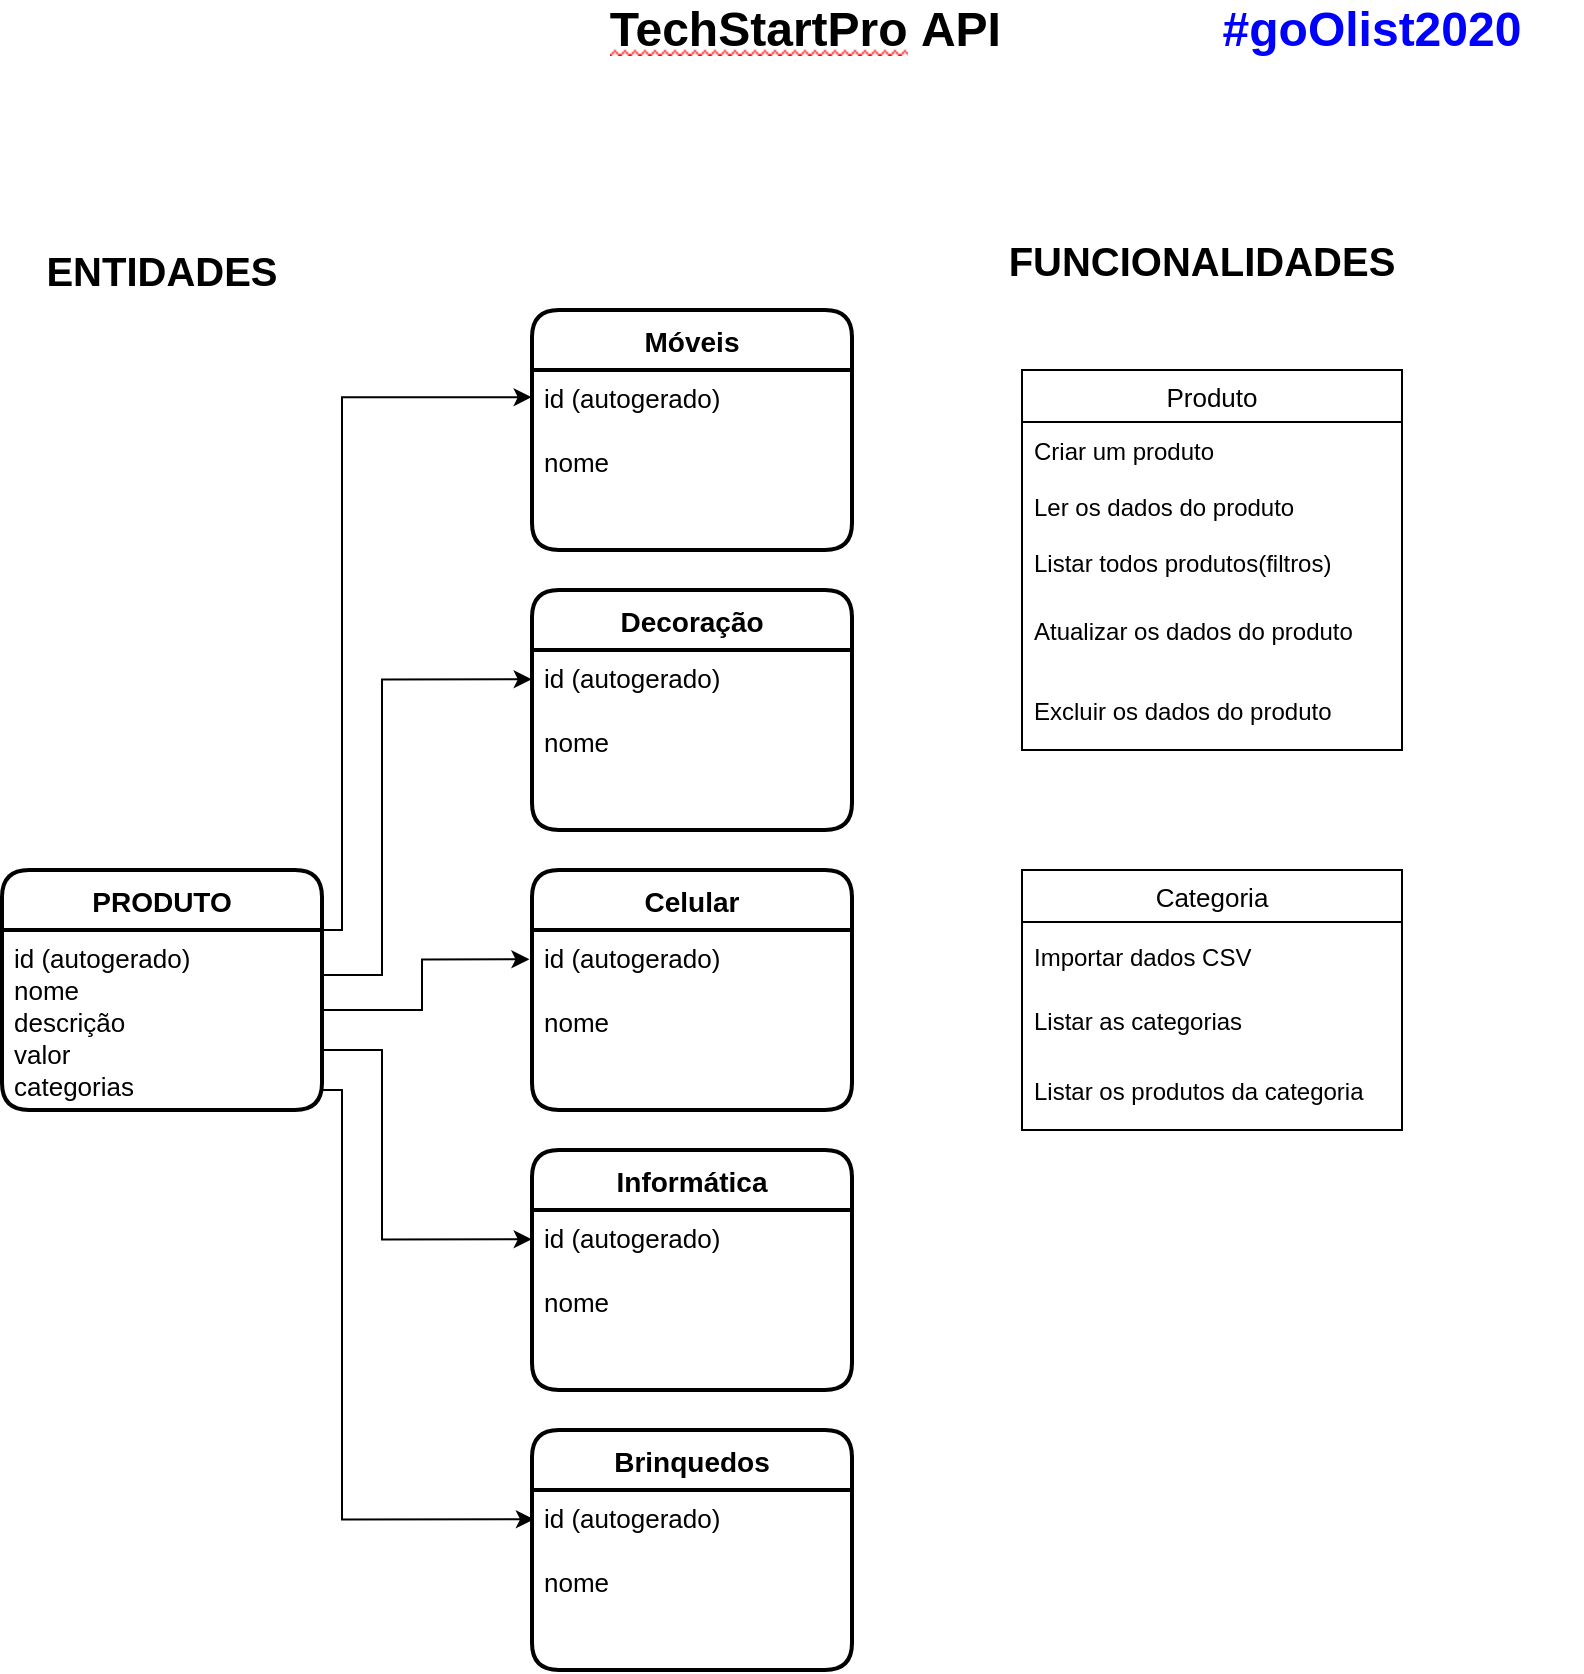 <mxfile version="13.9.1" type="device"><diagram id="wyQn94_PySfZGe4JeVGr" name="Page-1"><mxGraphModel dx="1210" dy="536" grid="1" gridSize="10" guides="1" tooltips="1" connect="1" arrows="1" fold="1" page="1" pageScale="1" pageWidth="827" pageHeight="1169" math="0" shadow="0"><root><mxCell id="0"/><mxCell id="1" parent="0"/><mxCell id="G0CfXnOm_ZnmBrQaBgO1-1" value="Móveis" style="swimlane;childLayout=stackLayout;horizontal=1;startSize=30;horizontalStack=0;rounded=1;fontSize=14;fontStyle=1;strokeWidth=2;resizeParent=0;resizeLast=1;shadow=0;dashed=0;align=center;" parent="1" vertex="1"><mxGeometry x="284" y="240" width="160" height="120" as="geometry"/></mxCell><mxCell id="G0CfXnOm_ZnmBrQaBgO1-2" value="id (autogerado)&#10;&#10;nome" style="align=left;strokeColor=none;fillColor=none;spacingLeft=4;fontSize=13;verticalAlign=top;resizable=0;rotatable=0;part=1;" parent="G0CfXnOm_ZnmBrQaBgO1-1" vertex="1"><mxGeometry y="30" width="160" height="90" as="geometry"/></mxCell><mxCell id="G0CfXnOm_ZnmBrQaBgO1-3" value="Decoração" style="swimlane;childLayout=stackLayout;horizontal=1;startSize=30;horizontalStack=0;rounded=1;fontSize=14;fontStyle=1;strokeWidth=2;resizeParent=0;resizeLast=1;shadow=0;dashed=0;align=center;" parent="1" vertex="1"><mxGeometry x="284" y="380" width="160" height="120" as="geometry"/></mxCell><mxCell id="G0CfXnOm_ZnmBrQaBgO1-4" value="id (autogerado)&#10;&#10;nome" style="align=left;strokeColor=none;fillColor=none;spacingLeft=4;fontSize=13;verticalAlign=top;resizable=0;rotatable=0;part=1;" parent="G0CfXnOm_ZnmBrQaBgO1-3" vertex="1"><mxGeometry y="30" width="160" height="90" as="geometry"/></mxCell><mxCell id="G0CfXnOm_ZnmBrQaBgO1-5" value="Celular" style="swimlane;childLayout=stackLayout;horizontal=1;startSize=30;horizontalStack=0;rounded=1;fontSize=14;fontStyle=1;strokeWidth=2;resizeParent=0;resizeLast=1;shadow=0;dashed=0;align=center;" parent="1" vertex="1"><mxGeometry x="284" y="520" width="160" height="120" as="geometry"/></mxCell><mxCell id="G0CfXnOm_ZnmBrQaBgO1-6" value="id (autogerado)&#10;&#10;nome" style="align=left;strokeColor=none;fillColor=none;spacingLeft=4;fontSize=13;verticalAlign=top;resizable=0;rotatable=0;part=1;" parent="G0CfXnOm_ZnmBrQaBgO1-5" vertex="1"><mxGeometry y="30" width="160" height="90" as="geometry"/></mxCell><mxCell id="G0CfXnOm_ZnmBrQaBgO1-7" value="Informática" style="swimlane;childLayout=stackLayout;horizontal=1;startSize=30;horizontalStack=0;rounded=1;fontSize=14;fontStyle=1;strokeWidth=2;resizeParent=0;resizeLast=1;shadow=0;dashed=0;align=center;" parent="1" vertex="1"><mxGeometry x="284" y="660" width="160" height="120" as="geometry"/></mxCell><mxCell id="G0CfXnOm_ZnmBrQaBgO1-8" value="id (autogerado)&#10;&#10;nome" style="align=left;strokeColor=none;fillColor=none;spacingLeft=4;fontSize=13;verticalAlign=top;resizable=0;rotatable=0;part=1;" parent="G0CfXnOm_ZnmBrQaBgO1-7" vertex="1"><mxGeometry y="30" width="160" height="90" as="geometry"/></mxCell><mxCell id="G0CfXnOm_ZnmBrQaBgO1-11" value="Brinquedos" style="swimlane;childLayout=stackLayout;horizontal=1;startSize=30;horizontalStack=0;rounded=1;fontSize=14;fontStyle=1;strokeWidth=2;resizeParent=0;resizeLast=1;shadow=0;dashed=0;align=center;" parent="1" vertex="1"><mxGeometry x="284" y="800" width="160" height="120" as="geometry"/></mxCell><mxCell id="G0CfXnOm_ZnmBrQaBgO1-12" value="id (autogerado)&#10;&#10;nome" style="align=left;strokeColor=none;fillColor=none;spacingLeft=4;fontSize=13;verticalAlign=top;resizable=0;rotatable=0;part=1;" parent="G0CfXnOm_ZnmBrQaBgO1-11" vertex="1"><mxGeometry y="30" width="160" height="90" as="geometry"/></mxCell><mxCell id="G0CfXnOm_ZnmBrQaBgO1-13" value="&lt;span class=&quot;TextRun  BCX0 SCXW227983522&quot; lang=&quot;PT-BR&quot; style=&quot;margin: 0px; padding: 0px; background-color: transparent; font-weight: bold; font-size: 24px; font-family: arial, arial_embeddedfont, arial_msfontservice, sans-serif; line-height: 26.979px;&quot;&gt;&lt;span class=&quot;SpellingError  BCX0 SCXW227983522&quot; style=&quot;margin: 0px; padding: 0px; background-repeat: repeat-x; background-position: left bottom; background-image: url(&amp;quot;data:image/gif;base64,R0lGODlhBQAEAJECAP////8AAAAAAAAAACH5BAEAAAIALAAAAAAFAAQAAAIIlGAXCCHrTCgAOw==&amp;quot;); border-bottom: 1px solid transparent; background-color: inherit; font-size: 24px;&quot;&gt;TechStartPro&lt;/span&gt;&lt;/span&gt;&lt;span class=&quot;TextRun  BCX0 SCXW227983522&quot; lang=&quot;PT-BR&quot; style=&quot;margin: 0px; padding: 0px; background-color: transparent; font-weight: bold; font-size: 24px; font-family: arial, arial_embeddedfont, arial_msfontservice, sans-serif; line-height: 26.979px;&quot;&gt;&lt;span class=&quot;NormalTextRun  BCX0 SCXW227983522&quot; style=&quot;margin: 0px; padding: 0px; background-color: inherit; font-size: 24px;&quot;&gt;&amp;nbsp;API&lt;/span&gt;&lt;/span&gt;&lt;span class=&quot;LineBreakBlob BlobObject DragDrop  BCX0 SCXW227983522&quot; style=&quot;margin: 0px; padding: 0px; background-color: rgb(255, 255, 255); font-size: 24px; line-height: 26.979px; font-family: wordvisicarriagereturn_msfontservice, arial, arial_embeddedfont, arial_msfontservice, sans-serif;&quot;&gt;&lt;span class=&quot;BCX0 SCXW227983522&quot; style=&quot;margin: 0px; padding: 0px; font-size: 24px;&quot;&gt;&amp;nbsp;&lt;/span&gt;&lt;br class=&quot;BCX0 SCXW227983522&quot; style=&quot;margin: 0px; padding: 0px; font-size: 24px;&quot;&gt;&lt;/span&gt;" style="text;html=1;strokeColor=none;fillColor=none;align=center;verticalAlign=middle;whiteSpace=wrap;rounded=0;fontSize=24;" parent="1" vertex="1"><mxGeometry x="319" y="90" width="210" height="20" as="geometry"/></mxCell><mxCell id="G0CfXnOm_ZnmBrQaBgO1-14" value="PRODUTO" style="swimlane;childLayout=stackLayout;horizontal=1;startSize=30;horizontalStack=0;rounded=1;fontSize=14;fontStyle=1;strokeWidth=2;resizeParent=0;resizeLast=1;shadow=0;dashed=0;align=center;" parent="1" vertex="1"><mxGeometry x="19" y="520" width="160" height="120" as="geometry"/></mxCell><mxCell id="G0CfXnOm_ZnmBrQaBgO1-15" value="id (autogerado)&#10;nome&#10;descrição&#10;valor&#10;categorias" style="align=left;strokeColor=none;fillColor=none;spacingLeft=4;fontSize=13;verticalAlign=top;resizable=0;rotatable=0;part=1;" parent="G0CfXnOm_ZnmBrQaBgO1-14" vertex="1"><mxGeometry y="30" width="160" height="90" as="geometry"/></mxCell><mxCell id="G0CfXnOm_ZnmBrQaBgO1-16" style="edgeStyle=orthogonalEdgeStyle;rounded=0;orthogonalLoop=1;jettySize=auto;html=1;fontSize=13;entryX=-0.008;entryY=0.163;entryDx=0;entryDy=0;entryPerimeter=0;exitX=1;exitY=0.5;exitDx=0;exitDy=0;" parent="1" source="G0CfXnOm_ZnmBrQaBgO1-15" target="G0CfXnOm_ZnmBrQaBgO1-6" edge="1"><mxGeometry relative="1" as="geometry"><mxPoint x="284" y="590" as="targetPoint"/><Array as="points"><mxPoint x="179" y="590"/><mxPoint x="229" y="590"/><mxPoint x="229" y="565"/></Array></mxGeometry></mxCell><mxCell id="G0CfXnOm_ZnmBrQaBgO1-17" style="edgeStyle=orthogonalEdgeStyle;rounded=0;orthogonalLoop=1;jettySize=auto;html=1;exitX=1;exitY=0;exitDx=0;exitDy=0;entryX=-0.001;entryY=0.151;entryDx=0;entryDy=0;entryPerimeter=0;fontSize=13;" parent="1" source="G0CfXnOm_ZnmBrQaBgO1-15" target="G0CfXnOm_ZnmBrQaBgO1-2" edge="1"><mxGeometry relative="1" as="geometry"><Array as="points"><mxPoint x="189" y="550"/><mxPoint x="189" y="284"/></Array></mxGeometry></mxCell><mxCell id="G0CfXnOm_ZnmBrQaBgO1-18" style="edgeStyle=orthogonalEdgeStyle;rounded=0;orthogonalLoop=1;jettySize=auto;html=1;exitX=1;exitY=0.25;exitDx=0;exitDy=0;entryX=-0.001;entryY=0.163;entryDx=0;entryDy=0;entryPerimeter=0;fontSize=13;" parent="1" source="G0CfXnOm_ZnmBrQaBgO1-15" target="G0CfXnOm_ZnmBrQaBgO1-4" edge="1"><mxGeometry relative="1" as="geometry"><Array as="points"><mxPoint x="209" y="573"/><mxPoint x="209" y="425"/></Array></mxGeometry></mxCell><mxCell id="G0CfXnOm_ZnmBrQaBgO1-19" style="edgeStyle=orthogonalEdgeStyle;rounded=0;orthogonalLoop=1;jettySize=auto;html=1;exitX=1;exitY=0.75;exitDx=0;exitDy=0;entryX=-0.001;entryY=0.163;entryDx=0;entryDy=0;entryPerimeter=0;fontSize=13;" parent="1" source="G0CfXnOm_ZnmBrQaBgO1-15" target="G0CfXnOm_ZnmBrQaBgO1-8" edge="1"><mxGeometry relative="1" as="geometry"><Array as="points"><mxPoint x="179" y="610"/><mxPoint x="209" y="610"/><mxPoint x="209" y="705"/></Array></mxGeometry></mxCell><mxCell id="G0CfXnOm_ZnmBrQaBgO1-20" style="edgeStyle=orthogonalEdgeStyle;rounded=0;orthogonalLoop=1;jettySize=auto;html=1;entryX=0.006;entryY=0.163;entryDx=0;entryDy=0;entryPerimeter=0;fontSize=13;" parent="1" target="G0CfXnOm_ZnmBrQaBgO1-12" edge="1"><mxGeometry relative="1" as="geometry"><mxPoint x="179" y="630" as="sourcePoint"/><Array as="points"><mxPoint x="179" y="630"/><mxPoint x="189" y="630"/><mxPoint x="189" y="845"/></Array></mxGeometry></mxCell><mxCell id="G0CfXnOm_ZnmBrQaBgO1-21" value="&lt;font style=&quot;font-size: 20px&quot;&gt;&lt;b&gt;ENTIDADES&lt;/b&gt;&lt;/font&gt;" style="text;html=1;strokeColor=none;fillColor=none;align=center;verticalAlign=middle;whiteSpace=wrap;rounded=0;fontSize=13;" parent="1" vertex="1"><mxGeometry x="29" y="210" width="140" height="20" as="geometry"/></mxCell><mxCell id="G0CfXnOm_ZnmBrQaBgO1-22" value="&lt;font style=&quot;font-size: 20px&quot;&gt;&lt;b&gt;FUNCIONALIDADES&lt;/b&gt;&lt;/font&gt;" style="text;html=1;strokeColor=none;fillColor=none;align=center;verticalAlign=middle;whiteSpace=wrap;rounded=0;fontSize=13;" parent="1" vertex="1"><mxGeometry x="519" y="210" width="200" height="10" as="geometry"/></mxCell><mxCell id="G0CfXnOm_ZnmBrQaBgO1-23" value="Produto" style="swimlane;fontStyle=0;childLayout=stackLayout;horizontal=1;startSize=26;fillColor=none;horizontalStack=0;resizeParent=1;resizeParentMax=0;resizeLast=0;collapsible=1;marginBottom=0;fontSize=13;" parent="1" vertex="1"><mxGeometry x="529" y="270" width="190" height="190" as="geometry"/></mxCell><mxCell id="G0CfXnOm_ZnmBrQaBgO1-24" value="Criar um produto&#10;&#10;Ler os dados do produto&#10;&#10;Listar todos produtos(filtros)" style="text;strokeColor=none;fillColor=none;align=left;verticalAlign=middle;spacingLeft=4;spacingRight=4;overflow=hidden;rotatable=0;points=[[0,0.5],[1,0.5]];portConstraint=eastwest;" parent="G0CfXnOm_ZnmBrQaBgO1-23" vertex="1"><mxGeometry y="26" width="190" height="84" as="geometry"/></mxCell><mxCell id="G0CfXnOm_ZnmBrQaBgO1-25" value="Atualizar os dados do produto" style="text;strokeColor=none;fillColor=none;align=left;verticalAlign=middle;spacingLeft=4;spacingRight=4;overflow=hidden;rotatable=0;points=[[0,0.5],[1,0.5]];portConstraint=eastwest;" parent="G0CfXnOm_ZnmBrQaBgO1-23" vertex="1"><mxGeometry y="110" width="190" height="40" as="geometry"/></mxCell><mxCell id="G0CfXnOm_ZnmBrQaBgO1-26" value="Excluir os dados do produto" style="text;strokeColor=none;fillColor=none;align=left;verticalAlign=middle;spacingLeft=4;spacingRight=4;overflow=hidden;rotatable=0;points=[[0,0.5],[1,0.5]];portConstraint=eastwest;" parent="G0CfXnOm_ZnmBrQaBgO1-23" vertex="1"><mxGeometry y="150" width="190" height="40" as="geometry"/></mxCell><mxCell id="G0CfXnOm_ZnmBrQaBgO1-27" value="&lt;font style=&quot;font-size: 24px&quot; color=&quot;#0000ff&quot;&gt;&lt;b&gt;#goOlist2020&lt;/b&gt;&lt;/font&gt;" style="text;html=1;strokeColor=none;fillColor=none;align=center;verticalAlign=middle;whiteSpace=wrap;rounded=0;fontSize=13;" parent="1" vertex="1"><mxGeometry x="599" y="90" width="210" height="20" as="geometry"/></mxCell><mxCell id="79zetvZzh-BWoj6JySgz-1" value="Categoria" style="swimlane;fontStyle=0;childLayout=stackLayout;horizontal=1;startSize=26;fillColor=none;horizontalStack=0;resizeParent=1;resizeParentMax=0;resizeLast=0;collapsible=1;marginBottom=0;fontSize=13;" vertex="1" parent="1"><mxGeometry x="529" y="520" width="190" height="130" as="geometry"/></mxCell><mxCell id="79zetvZzh-BWoj6JySgz-2" value="Importar dados CSV" style="text;strokeColor=none;fillColor=none;align=left;verticalAlign=middle;spacingLeft=4;spacingRight=4;overflow=hidden;rotatable=0;points=[[0,0.5],[1,0.5]];portConstraint=eastwest;" vertex="1" parent="79zetvZzh-BWoj6JySgz-1"><mxGeometry y="26" width="190" height="34" as="geometry"/></mxCell><mxCell id="79zetvZzh-BWoj6JySgz-3" value="Listar as categorias" style="text;strokeColor=none;fillColor=none;align=left;verticalAlign=middle;spacingLeft=4;spacingRight=4;overflow=hidden;rotatable=0;points=[[0,0.5],[1,0.5]];portConstraint=eastwest;" vertex="1" parent="79zetvZzh-BWoj6JySgz-1"><mxGeometry y="60" width="190" height="30" as="geometry"/></mxCell><mxCell id="79zetvZzh-BWoj6JySgz-4" value="Listar os produtos da categoria" style="text;strokeColor=none;fillColor=none;align=left;verticalAlign=middle;spacingLeft=4;spacingRight=4;overflow=hidden;rotatable=0;points=[[0,0.5],[1,0.5]];portConstraint=eastwest;" vertex="1" parent="79zetvZzh-BWoj6JySgz-1"><mxGeometry y="90" width="190" height="40" as="geometry"/></mxCell></root></mxGraphModel></diagram></mxfile>